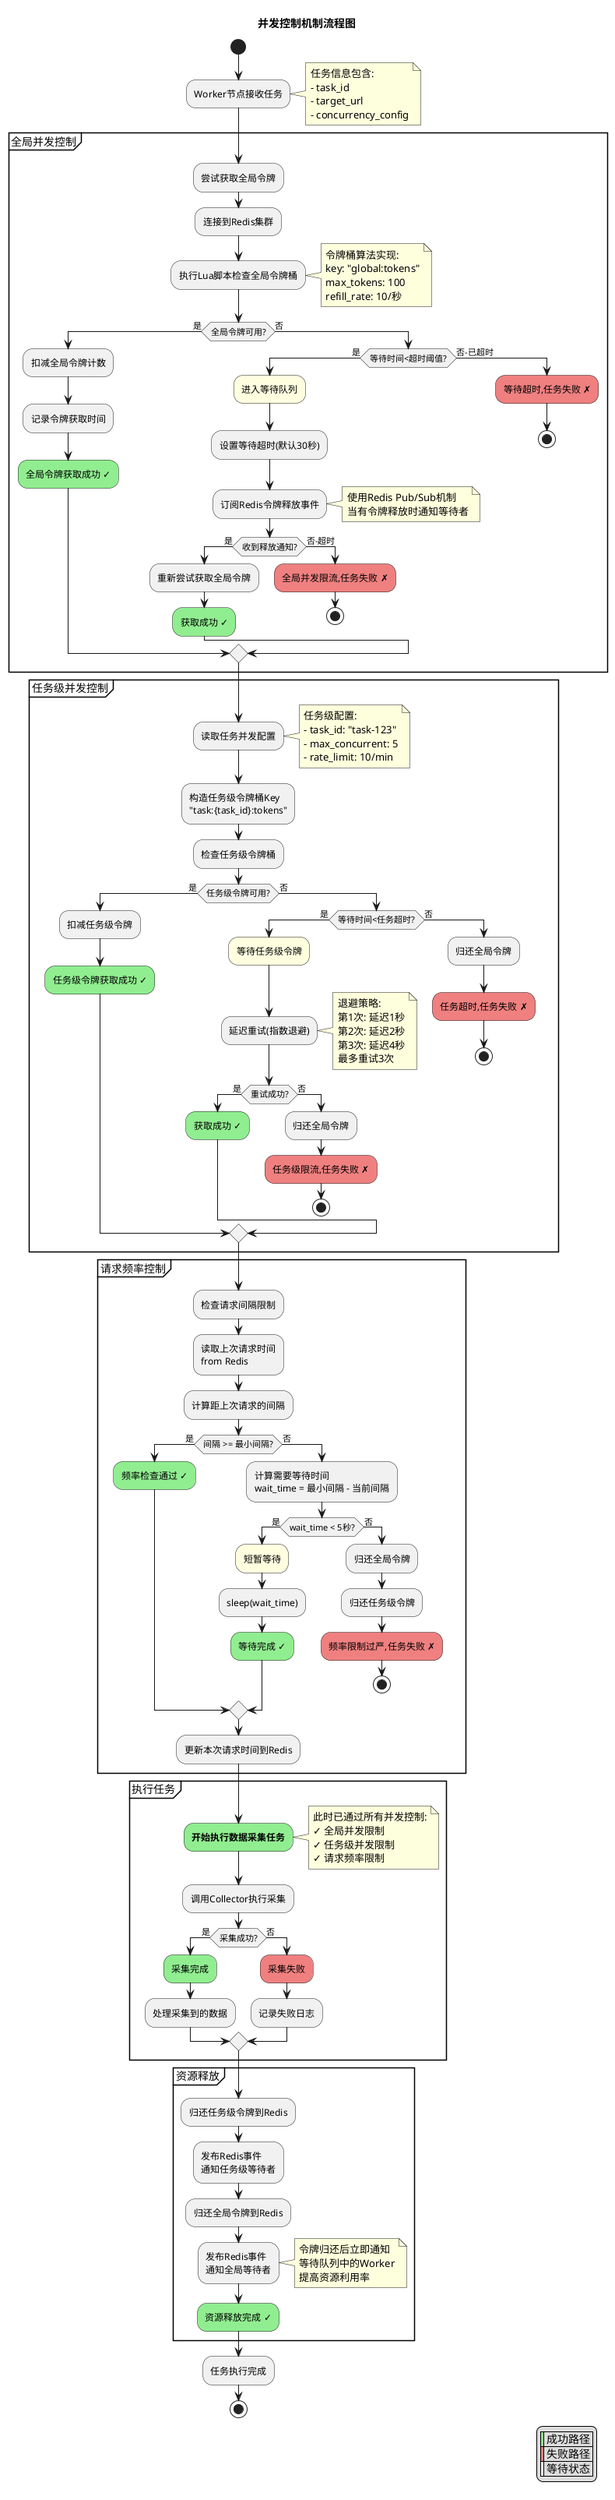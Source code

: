 @startuml
title 并发控制机制流程图

skinparam activity {
    BackgroundColor<< Success >> LightGreen
    BackgroundColor<< Failure >> LightCoral
    BackgroundColor<< Waiting >> LightYellow
    BorderColor<< Success >> Green
    BorderColor<< Failure >> Red
    BorderColor<< Waiting >> Orange
}

start

:Worker节点接收任务;

note right
  任务信息包含:
  - task_id
  - target_url
  - concurrency_config
end note

partition "全局并发控制" {
    :尝试获取全局令牌;

    :连接到Redis集群;

    :执行Lua脚本检查全局令牌桶;

    note right
      令牌桶算法实现:
      key: "global:tokens"
      max_tokens: 100
      refill_rate: 10/秒
    end note

    if (全局令牌可用?) then (是)
        :扣减全局令牌计数;
        :记录令牌获取时间;
        #LightGreen:全局令牌获取成功 ✓;
    else (否)
        if (等待时间<超时阈值?) then (是)
            #LightYellow:进入等待队列;
            :设置等待超时(默认30秒);
            :订阅Redis令牌释放事件;

            note right
              使用Redis Pub/Sub机制
              当有令牌释放时通知等待者
            end note

            if (收到释放通知?) then (是)
                :重新尝试获取全局令牌;
                #LightGreen:获取成功 ✓;
            else (否-超时)
                #LightCoral:全局并发限流,任务失败 ✗;
                stop
            endif
        else (否-已超时)
            #LightCoral:等待超时,任务失败 ✗;
            stop
        endif
    endif
}

partition "任务级并发控制" {
    :读取任务并发配置;

    note right
      任务级配置:
      - task_id: "task-123"
      - max_concurrent: 5
      - rate_limit: 10/min
    end note

    :构造任务级令牌桶Key\n"task:{task_id}:tokens";

    :检查任务级令牌桶;

    if (任务级令牌可用?) then (是)
        :扣减任务级令牌;
        #LightGreen:任务级令牌获取成功 ✓;
    else (否)
        if (等待时间<任务超时?) then (是)
            #LightYellow:等待任务级令牌;
            :延迟重试(指数退避);

            note right
              退避策略:
              第1次: 延迟1秒
              第2次: 延迟2秒
              第3次: 延迟4秒
              最多重试3次
            end note

            if (重试成功?) then (是)
                #LightGreen:获取成功 ✓;
            else (否)
                :归还全局令牌;
                #LightCoral:任务级限流,任务失败 ✗;
                stop
            endif
        else (否)
            :归还全局令牌;
            #LightCoral:任务超时,任务失败 ✗;
            stop
        endif
    endif
}

partition "请求频率控制" {
    :检查请求间隔限制;

    :读取上次请求时间\nfrom Redis;

    :计算距上次请求的间隔;

    if (间隔 >= 最小间隔?) then (是)
        #LightGreen:频率检查通过 ✓;
    else (否)
        :计算需要等待时间\nwait_time = 最小间隔 - 当前间隔;

        if (wait_time < 5秒?) then (是)
            #LightYellow:短暂等待;
            :sleep(wait_time);
            #LightGreen:等待完成 ✓;
        else (否)
            :归还全局令牌;
            :归还任务级令牌;
            #LightCoral:频率限制过严,任务失败 ✗;
            stop
        endif
    endif

    :更新本次请求时间到Redis;
}

partition "执行任务" {
    #LightGreen:**开始执行数据采集任务**;

    note right
      此时已通过所有并发控制:
      ✓ 全局并发限制
      ✓ 任务级并发限制
      ✓ 请求频率限制
    end note

    :调用Collector执行采集;

    if (采集成功?) then (是)
        #LightGreen:采集完成;
        :处理采集到的数据;
    else (否)
        #LightCoral:采集失败;
        :记录失败日志;
    endif
}

partition "资源释放" {
    :归还任务级令牌到Redis;

    :发布Redis事件\n通知任务级等待者;

    :归还全局令牌到Redis;

    :发布Redis事件\n通知全局等待者;

    note right
      令牌归还后立即通知
      等待队列中的Worker
      提高资源利用率
    end note

    #LightGreen:资源释放完成 ✓;
}

:任务执行完成;

stop

legend right
  |<#LightGreen>| 成功路径 |
  |<#LightCoral>| 失败路径 |
  |<#LightYellow>| 等待状态 |
endlegend

@enduml
